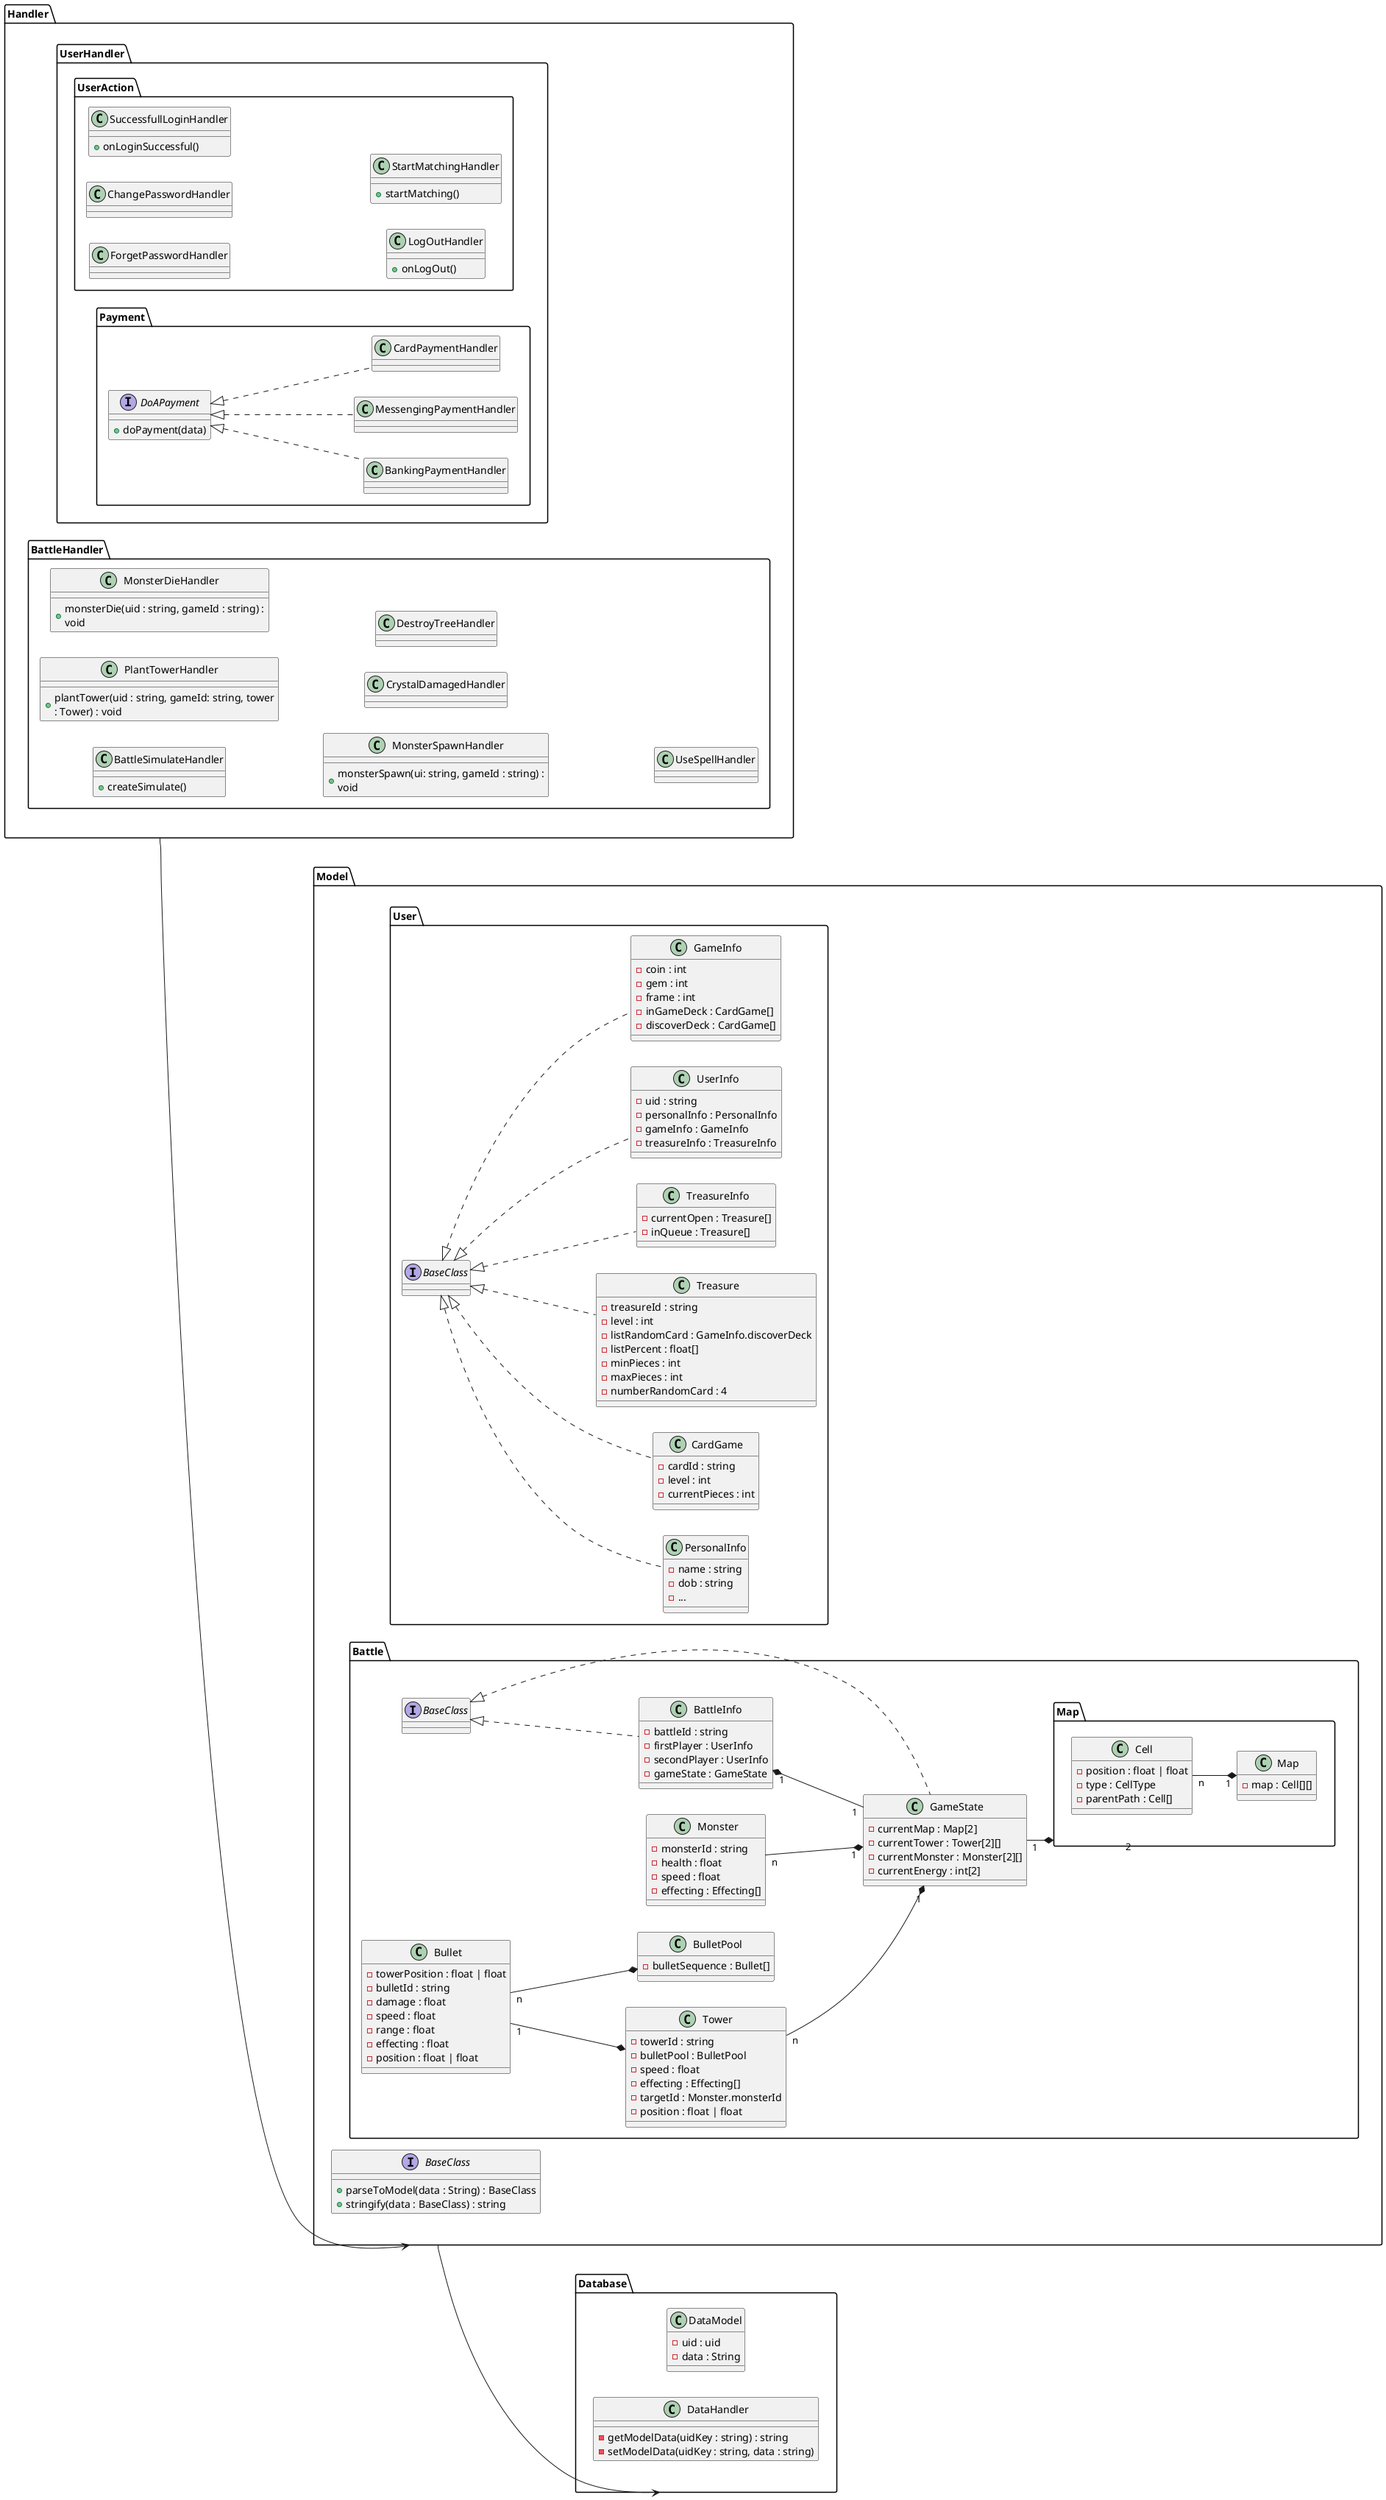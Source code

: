 @startuml
skinparam wrapwidth 300
skinparam classfontname consolas
skinparam classfontsize 16
skinparam classattributefontname cascadia code
skinparam classattributefontsize 14
left to right direction

package Model {

    interface BaseClass {
        + parseToModel(data : String) : BaseClass
        + stringify(data : BaseClass) : string
    }

    package User {
        class PersonalInfo implements BaseClass{
            - name : string
            - dob : string
            - ...
        }

        class CardGame implements BaseClass{
            - cardId : string
            - level : int
            - currentPieces : int
        }

        class Treasure implements BaseClass {
            - treasureId : string
            - level : int
            - listRandomCard : GameInfo.discoverDeck
            - listPercent : float[]
            - minPieces : int
            - maxPieces : int
            - numberRandomCard : 4
        }

        class TreasureInfo implements BaseClass {
            - currentOpen : Treasure[]
            - inQueue : Treasure[]
        }

        class UserInfo implements BaseClass {
            - uid : string
            - personalInfo : PersonalInfo
            - gameInfo : GameInfo
            - treasureInfo : TreasureInfo
        }

        class GameInfo implements BaseClass {
            - coin : int 
            - gem : int
            - frame : int
            - inGameDeck : CardGame[]
            - discoverDeck : CardGame[]
        }
    }
    package Battle {

        class BattleInfo implements BaseClass{ 
            - battleId : string
            - firstPlayer : UserInfo
            - secondPlayer : UserInfo
            - gameState : GameState
        }


        package Map {
            class Map {
                - map : Cell[][]
            }

            class Cell {
                - position : float | float
                - type : CellType
                - parentPath : Cell[]
            }
            Cell "n" --* "1" Map
        }

        class Monster {
            - monsterId : string
            - health : float
            - speed : float
            - effecting : Effecting[]
        }

        class Tower {
            - towerId : string
            - bulletPool : BulletPool
            - speed : float
            - effecting : Effecting[]
            - targetId : Monster.monsterId
            - position : float | float
        }

        class BulletPool {
            - bulletSequence : Bullet[]
        }

        class Bullet {
            - towerPosition : float | float
            - bulletId : string
            - damage : float
            - speed : float
            - range : float 
            - effecting : float 
            - position : float | float
        }

        class GameState implements BaseClass {
            - currentMap : Map[2]
            - currentTower : Tower[2][]
            - currentMonster : Monster[2][]
            - currentEnergy : int[2]
        }

        GameState "1" --* "2" Map
        Monster "n" --* "1" GameState
        Tower "n" --* "1" GameState
        BattleInfo "1" *-- "1" GameState
        Bullet "n" --* BulletPool
        Bullet "1" --* Tower
    }
}

package Handler {
    package UserHandler {
        package UserAction {
            class ForgetPasswordHandler {}
            class ChangePasswordHandler {}
            class SuccessfullLoginHandler {
                + onLoginSuccessful()
            }

            class LogOutHandler {
                + onLogOut()
            }

            class StartMatchingHandler {
                + startMatching()
            }
        }

        package Payment {
            interface DoAPayment {
                + doPayment(data)
            }
            class BankingPaymentHandler implements DoAPayment{}
            class MessengingPaymentHandler implements DoAPayment{}
            class CardPaymentHandler implements DoAPayment{}
        }

    }

    package BattleHandler {

        class BattleSimulateHandler {
            + createSimulate()
        }

        class PlantTowerHandler {
            + plantTower(uid : string, gameId: string, tower : Tower) : void
        }

        class MonsterDieHandler {
            + monsterDie(uid : string, gameId : string) : void
        }

        class MonsterSpawnHandler {
            + monsterSpawn(ui: string, gameId : string) : void
        }

        class CrystalDamagedHandler {}

        class DestroyTreeHandler {}

        class UseSpellHandler {}


    }
}

package Database {
    class DataModel {
        - uid : uid
        - data : String
    }

    class DataHandler {
        - getModelData(uidKey : string) : string
        - setModelData(uidKey : string, data : string)
    }
}

Handler --> Model
Model --> Database

@enduml